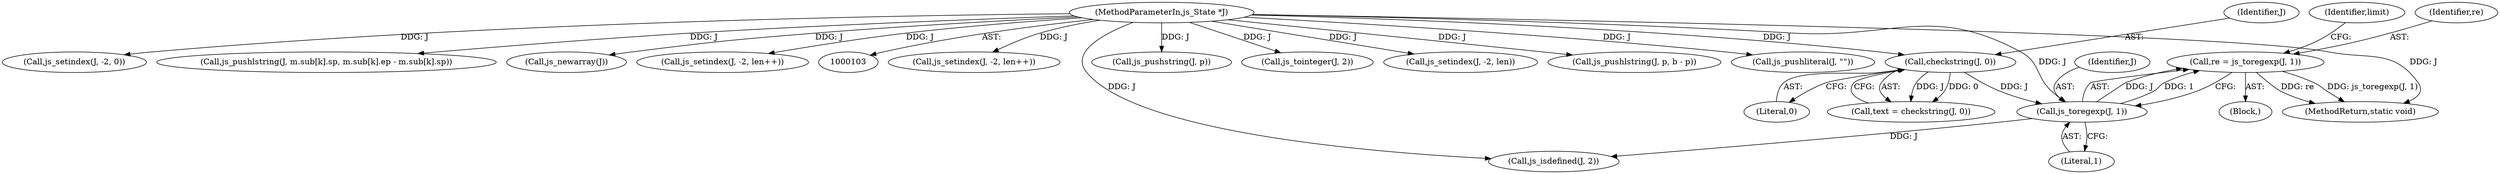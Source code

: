 digraph "0_mujs_00d4606c3baf813b7b1c176823b2729bf51002a2_4@pointer" {
"1000122" [label="(Call,re = js_toregexp(J, 1))"];
"1000124" [label="(Call,js_toregexp(J, 1))"];
"1000119" [label="(Call,checkstring(J, 0))"];
"1000104" [label="(MethodParameterIn,js_State *J)"];
"1000241" [label="(Call,js_setindex(J, -2, len++))"];
"1000123" [label="(Identifier,re)"];
"1000125" [label="(Identifier,J)"];
"1000117" [label="(Call,text = checkstring(J, 0))"];
"1000312" [label="(MethodReturn,static void)"];
"1000304" [label="(Call,js_pushstring(J, p))"];
"1000104" [label="(MethodParameterIn,js_State *J)"];
"1000133" [label="(Call,js_tointeger(J, 2))"];
"1000120" [label="(Identifier,J)"];
"1000307" [label="(Call,js_setindex(J, -2, len))"];
"1000235" [label="(Call,js_pushlstring(J, p, b - p))"];
"1000124" [label="(Call,js_toregexp(J, 1))"];
"1000170" [label="(Call,js_pushliteral(J, \"\"))"];
"1000173" [label="(Call,js_setindex(J, -2, 0))"];
"1000264" [label="(Call,js_pushlstring(J, m.sub[k].sp, m.sub[k].ep - m.sub[k].sp))"];
"1000139" [label="(Call,js_newarray(J))"];
"1000121" [label="(Literal,0)"];
"1000119" [label="(Call,checkstring(J, 0))"];
"1000122" [label="(Call,re = js_toregexp(J, 1))"];
"1000126" [label="(Literal,1)"];
"1000105" [label="(Block,)"];
"1000130" [label="(Call,js_isdefined(J, 2))"];
"1000128" [label="(Identifier,limit)"];
"1000288" [label="(Call,js_setindex(J, -2, len++))"];
"1000122" -> "1000105"  [label="AST: "];
"1000122" -> "1000124"  [label="CFG: "];
"1000123" -> "1000122"  [label="AST: "];
"1000124" -> "1000122"  [label="AST: "];
"1000128" -> "1000122"  [label="CFG: "];
"1000122" -> "1000312"  [label="DDG: re"];
"1000122" -> "1000312"  [label="DDG: js_toregexp(J, 1)"];
"1000124" -> "1000122"  [label="DDG: J"];
"1000124" -> "1000122"  [label="DDG: 1"];
"1000124" -> "1000126"  [label="CFG: "];
"1000125" -> "1000124"  [label="AST: "];
"1000126" -> "1000124"  [label="AST: "];
"1000119" -> "1000124"  [label="DDG: J"];
"1000104" -> "1000124"  [label="DDG: J"];
"1000124" -> "1000130"  [label="DDG: J"];
"1000119" -> "1000117"  [label="AST: "];
"1000119" -> "1000121"  [label="CFG: "];
"1000120" -> "1000119"  [label="AST: "];
"1000121" -> "1000119"  [label="AST: "];
"1000117" -> "1000119"  [label="CFG: "];
"1000119" -> "1000117"  [label="DDG: J"];
"1000119" -> "1000117"  [label="DDG: 0"];
"1000104" -> "1000119"  [label="DDG: J"];
"1000104" -> "1000103"  [label="AST: "];
"1000104" -> "1000312"  [label="DDG: J"];
"1000104" -> "1000130"  [label="DDG: J"];
"1000104" -> "1000133"  [label="DDG: J"];
"1000104" -> "1000139"  [label="DDG: J"];
"1000104" -> "1000170"  [label="DDG: J"];
"1000104" -> "1000173"  [label="DDG: J"];
"1000104" -> "1000235"  [label="DDG: J"];
"1000104" -> "1000241"  [label="DDG: J"];
"1000104" -> "1000264"  [label="DDG: J"];
"1000104" -> "1000288"  [label="DDG: J"];
"1000104" -> "1000304"  [label="DDG: J"];
"1000104" -> "1000307"  [label="DDG: J"];
}
